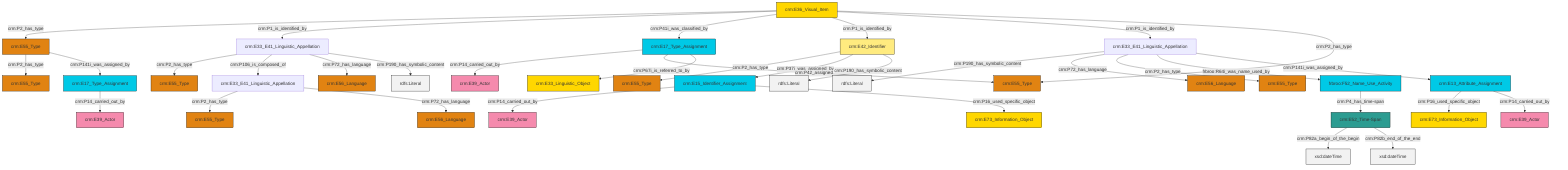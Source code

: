 graph TD
classDef Literal fill:#f2f2f2,stroke:#000000;
classDef CRM_Entity fill:#FFFFFF,stroke:#000000;
classDef Temporal_Entity fill:#00C9E6, stroke:#000000;
classDef Type fill:#E18312, stroke:#000000;
classDef Time-Span fill:#2C9C91, stroke:#000000;
classDef Appellation fill:#FFEB7F, stroke:#000000;
classDef Place fill:#008836, stroke:#000000;
classDef Persistent_Item fill:#B266B2, stroke:#000000;
classDef Conceptual_Object fill:#FFD700, stroke:#000000;
classDef Physical_Thing fill:#D2B48C, stroke:#000000;
classDef Actor fill:#f58aad, stroke:#000000;
classDef PC_Classes fill:#4ce600, stroke:#000000;
classDef Multi fill:#cccccc,stroke:#000000;

4["crm:E42_Identifier"]:::Appellation -->|crm:P2_has_type| 5["crm:E55_Type"]:::Type
10["crm:E17_Type_Assignment"]:::Temporal_Entity -->|crm:P14_carried_out_by| 11["crm:E39_Actor"]:::Actor
12["crm:E33_E41_Linguistic_Appellation"]:::Default -->|crm:P2_has_type| 2["crm:E55_Type"]:::Type
15["crm:E36_Visual_Item"]:::Conceptual_Object -->|crm:P2_has_type| 16["crm:E55_Type"]:::Type
6["crm:E17_Type_Assignment"]:::Temporal_Entity -->|crm:P14_carried_out_by| 19["crm:E39_Actor"]:::Actor
4["crm:E42_Identifier"]:::Appellation -->|crm:P37i_was_assigned_by| 20["crm:E15_Identifier_Assignment"]:::Temporal_Entity
23["crm:E33_E41_Linguistic_Appellation"]:::Default -->|crm:P190_has_symbolic_content| 24[rdfs:Literal]:::Literal
20["crm:E15_Identifier_Assignment"]:::Temporal_Entity -->|crm:P14_carried_out_by| 17["crm:E39_Actor"]:::Actor
28["crm:E13_Attribute_Assignment"]:::Temporal_Entity -->|crm:P16_used_specific_object| 29["crm:E73_Information_Object"]:::Conceptual_Object
30["frbroo:F52_Name_Use_Activity"]:::Temporal_Entity -->|crm:P4_has_time-span| 21["crm:E52_Time-Span"]:::Time-Span
21["crm:E52_Time-Span"]:::Time-Span -->|crm:P82a_begin_of_the_begin| 32[xsd:dateTime]:::Literal
16["crm:E55_Type"]:::Type -->|crm:P2_has_type| 13["crm:E55_Type"]:::Type
15["crm:E36_Visual_Item"]:::Conceptual_Object -->|crm:P1_is_identified_by| 12["crm:E33_E41_Linguistic_Appellation"]:::Default
23["crm:E33_E41_Linguistic_Appellation"]:::Default -->|crm:P72_has_language| 36["crm:E56_Language"]:::Type
10["crm:E17_Type_Assignment"]:::Temporal_Entity -->|crm:P42_assigned| 37["crm:E55_Type"]:::Type
20["crm:E15_Identifier_Assignment"]:::Temporal_Entity -->|crm:P16_used_specific_object| 8["crm:E73_Information_Object"]:::Conceptual_Object
16["crm:E55_Type"]:::Type -->|crm:P141i_was_assigned_by| 6["crm:E17_Type_Assignment"]:::Temporal_Entity
12["crm:E33_E41_Linguistic_Appellation"]:::Default -->|crm:P106_is_composed_of| 38["crm:E33_E41_Linguistic_Appellation"]:::Default
21["crm:E52_Time-Span"]:::Time-Span -->|crm:P82b_end_of_the_end| 39[xsd:dateTime]:::Literal
15["crm:E36_Visual_Item"]:::Conceptual_Object -->|crm:P41i_was_classified_by| 10["crm:E17_Type_Assignment"]:::Temporal_Entity
23["crm:E33_E41_Linguistic_Appellation"]:::Default -->|crm:P2_has_type| 33["crm:E55_Type"]:::Type
10["crm:E17_Type_Assignment"]:::Temporal_Entity -->|crm:P67i_is_referred_to_by| 43["crm:E33_Linguistic_Object"]:::Conceptual_Object
28["crm:E13_Attribute_Assignment"]:::Temporal_Entity -->|crm:P14_carried_out_by| 50["crm:E39_Actor"]:::Actor
23["crm:E33_E41_Linguistic_Appellation"]:::Default -->|frbroo:R64i_was_name_used_by| 30["frbroo:F52_Name_Use_Activity"]:::Temporal_Entity
23["crm:E33_E41_Linguistic_Appellation"]:::Default -->|crm:P141i_was_assigned_by| 28["crm:E13_Attribute_Assignment"]:::Temporal_Entity
38["crm:E33_E41_Linguistic_Appellation"]:::Default -->|crm:P2_has_type| 52["crm:E55_Type"]:::Type
4["crm:E42_Identifier"]:::Appellation -->|crm:P190_has_symbolic_content| 53[rdfs:Literal]:::Literal
15["crm:E36_Visual_Item"]:::Conceptual_Object -->|crm:P1_is_identified_by| 4["crm:E42_Identifier"]:::Appellation
38["crm:E33_E41_Linguistic_Appellation"]:::Default -->|crm:P72_has_language| 25["crm:E56_Language"]:::Type
12["crm:E33_E41_Linguistic_Appellation"]:::Default -->|crm:P72_has_language| 0["crm:E56_Language"]:::Type
15["crm:E36_Visual_Item"]:::Conceptual_Object -->|crm:P1_is_identified_by| 23["crm:E33_E41_Linguistic_Appellation"]:::Default
15["crm:E36_Visual_Item"]:::Conceptual_Object -->|crm:P2_has_type| 37["crm:E55_Type"]:::Type
12["crm:E33_E41_Linguistic_Appellation"]:::Default -->|crm:P190_has_symbolic_content| 63[rdfs:Literal]:::Literal